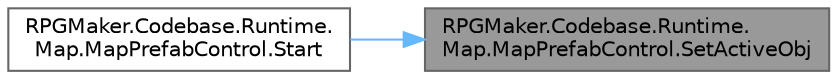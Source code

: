 digraph "RPGMaker.Codebase.Runtime.Map.MapPrefabControl.SetActiveObj"
{
 // LATEX_PDF_SIZE
  bgcolor="transparent";
  edge [fontname=Helvetica,fontsize=10,labelfontname=Helvetica,labelfontsize=10];
  node [fontname=Helvetica,fontsize=10,shape=box,height=0.2,width=0.4];
  rankdir="RL";
  Node1 [id="Node000001",label="RPGMaker.Codebase.Runtime.\lMap.MapPrefabControl.SetActiveObj",height=0.2,width=0.4,color="gray40", fillcolor="grey60", style="filled", fontcolor="black",tooltip="😁 能動的オブジェクト設定"];
  Node1 -> Node2 [id="edge1_Node000001_Node000002",dir="back",color="steelblue1",style="solid",tooltip=" "];
  Node2 [id="Node000002",label="RPGMaker.Codebase.Runtime.\lMap.MapPrefabControl.Start",height=0.2,width=0.4,color="grey40", fillcolor="white", style="filled",URL="$d8/d78/class_r_p_g_maker_1_1_codebase_1_1_runtime_1_1_map_1_1_map_prefab_control.html#a38e5e742e293eef49263e3fabaf87193",tooltip="😁 開始"];
}
